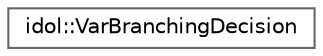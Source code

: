digraph "Graphical Class Hierarchy"
{
 // LATEX_PDF_SIZE
  bgcolor="transparent";
  edge [fontname=Helvetica,fontsize=10,labelfontname=Helvetica,labelfontsize=10];
  node [fontname=Helvetica,fontsize=10,shape=box,height=0.2,width=0.4];
  rankdir="LR";
  Node0 [id="Node000000",label="idol::VarBranchingDecision",height=0.2,width=0.4,color="grey40", fillcolor="white", style="filled",URL="$structidol_1_1VarBranchingDecision.html",tooltip=" "];
}

